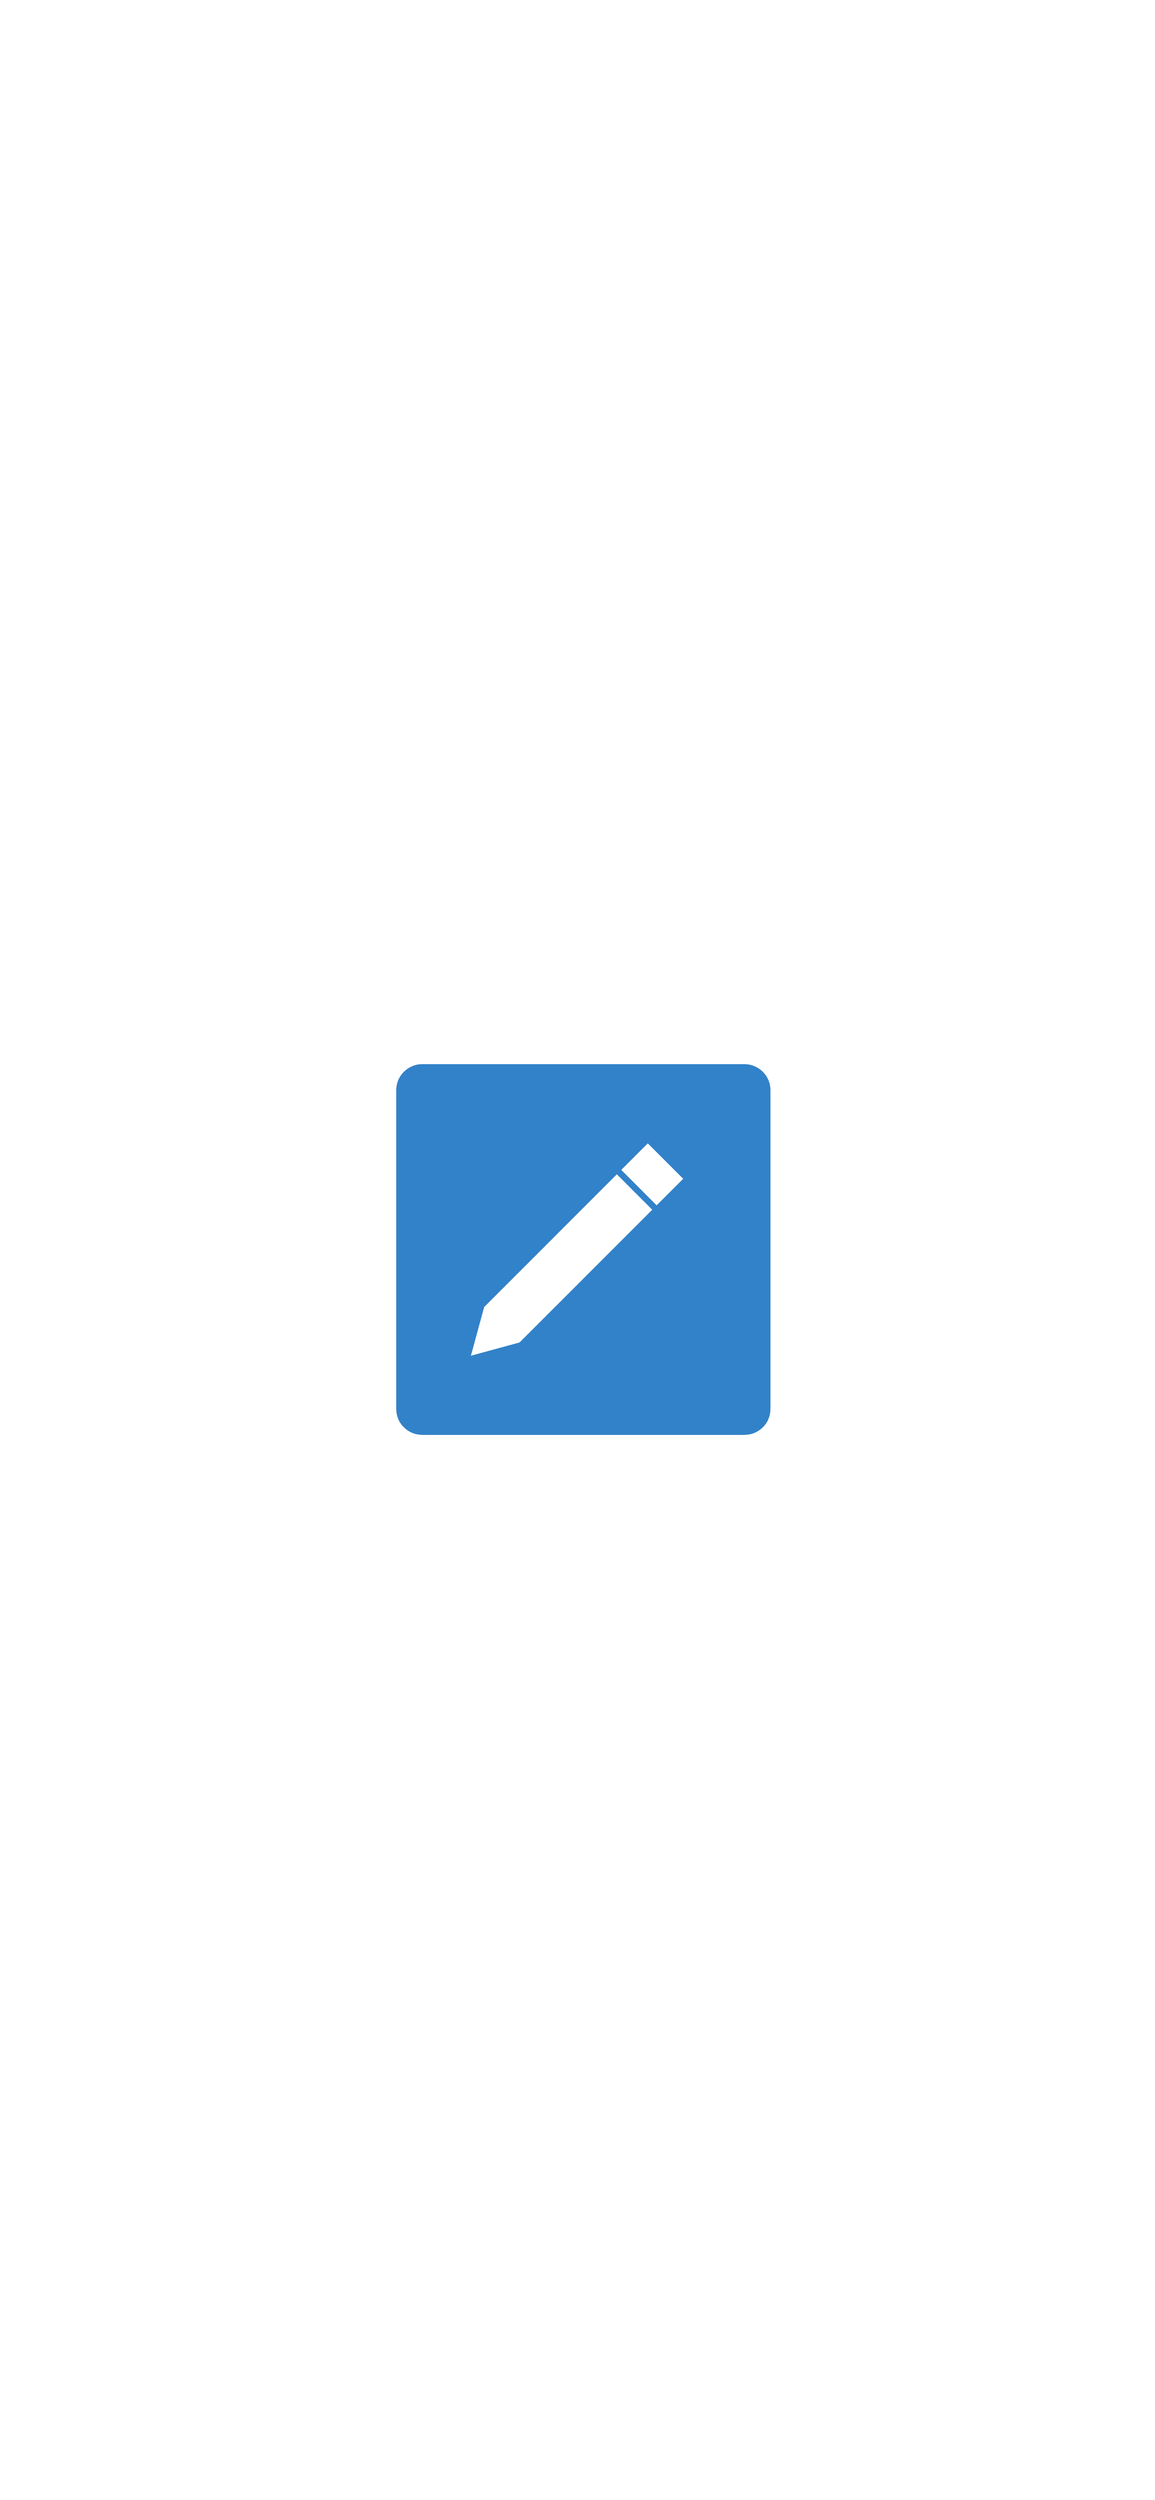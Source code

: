 <mxfile version="11.3.0" type="device" pages="1"><diagram name="Page-2" id="MqtMOF-QVhfN43CAdcM3"><mxGraphModel dx="4096" dy="2412" grid="1" gridSize="10" guides="1" tooltips="1" connect="1" arrows="1" fold="1" page="1" pageScale="1" pageWidth="850" pageHeight="1100" math="0" shadow="0"><root><mxCell id="9CXmaijZlRb82Clz-aMN-0"/><mxCell id="9CXmaijZlRb82Clz-aMN-1" parent="9CXmaijZlRb82Clz-aMN-0"/><mxCell id="9CXmaijZlRb82Clz-aMN-2" value="" style="rounded=0;whiteSpace=wrap;html=1;fillColor=none;strokeWidth=1;strokeColor=none;glass=1;shadow=0;comic=0;opacity=50;perimeterSpacing=10;" vertex="1" parent="9CXmaijZlRb82Clz-aMN-1"><mxGeometry x="108" y="70" width="1283" height="2777" as="geometry"/></mxCell><mxCell id="9CXmaijZlRb82Clz-aMN-23" value="" style="group" vertex="1" connectable="0" parent="9CXmaijZlRb82Clz-aMN-1"><mxGeometry x="548.5" y="1252.5" width="482.5" height="598.735" as="geometry"/></mxCell><mxCell id="9CXmaijZlRb82Clz-aMN-20" value="" style="group" vertex="1" connectable="0" parent="9CXmaijZlRb82Clz-aMN-23"><mxGeometry width="482.5" height="598.735" as="geometry"/></mxCell><mxCell id="9CXmaijZlRb82Clz-aMN-11" value="" style="group" vertex="1" connectable="0" parent="9CXmaijZlRb82Clz-aMN-20"><mxGeometry width="482.5" height="598.735" as="geometry"/></mxCell><mxCell id="9CXmaijZlRb82Clz-aMN-12" value="" style="group" vertex="1" connectable="0" parent="9CXmaijZlRb82Clz-aMN-11"><mxGeometry width="482.5" height="598.735" as="geometry"/></mxCell><mxCell id="9CXmaijZlRb82Clz-aMN-13" value="" style="rounded=1;whiteSpace=wrap;html=1;arcSize=7;strokeColor=none;fillColor=#3282C9;" vertex="1" parent="9CXmaijZlRb82Clz-aMN-12"><mxGeometry width="416" height="412" as="geometry"/></mxCell><mxCell id="JtJg_G1oag_3ShWt1RPz-0" value="" style="dashed=0;aspect=fixed;verticalLabelPosition=bottom;verticalAlign=top;align=center;shape=mxgraph.gmdl.edit;shadow=0;glass=0;strokeColor=none;fontColor=#000000;" vertex="1" parent="9CXmaijZlRb82Clz-aMN-12"><mxGeometry x="83" y="88" width="236" height="236" as="geometry"/></mxCell></root></mxGraphModel></diagram></mxfile>